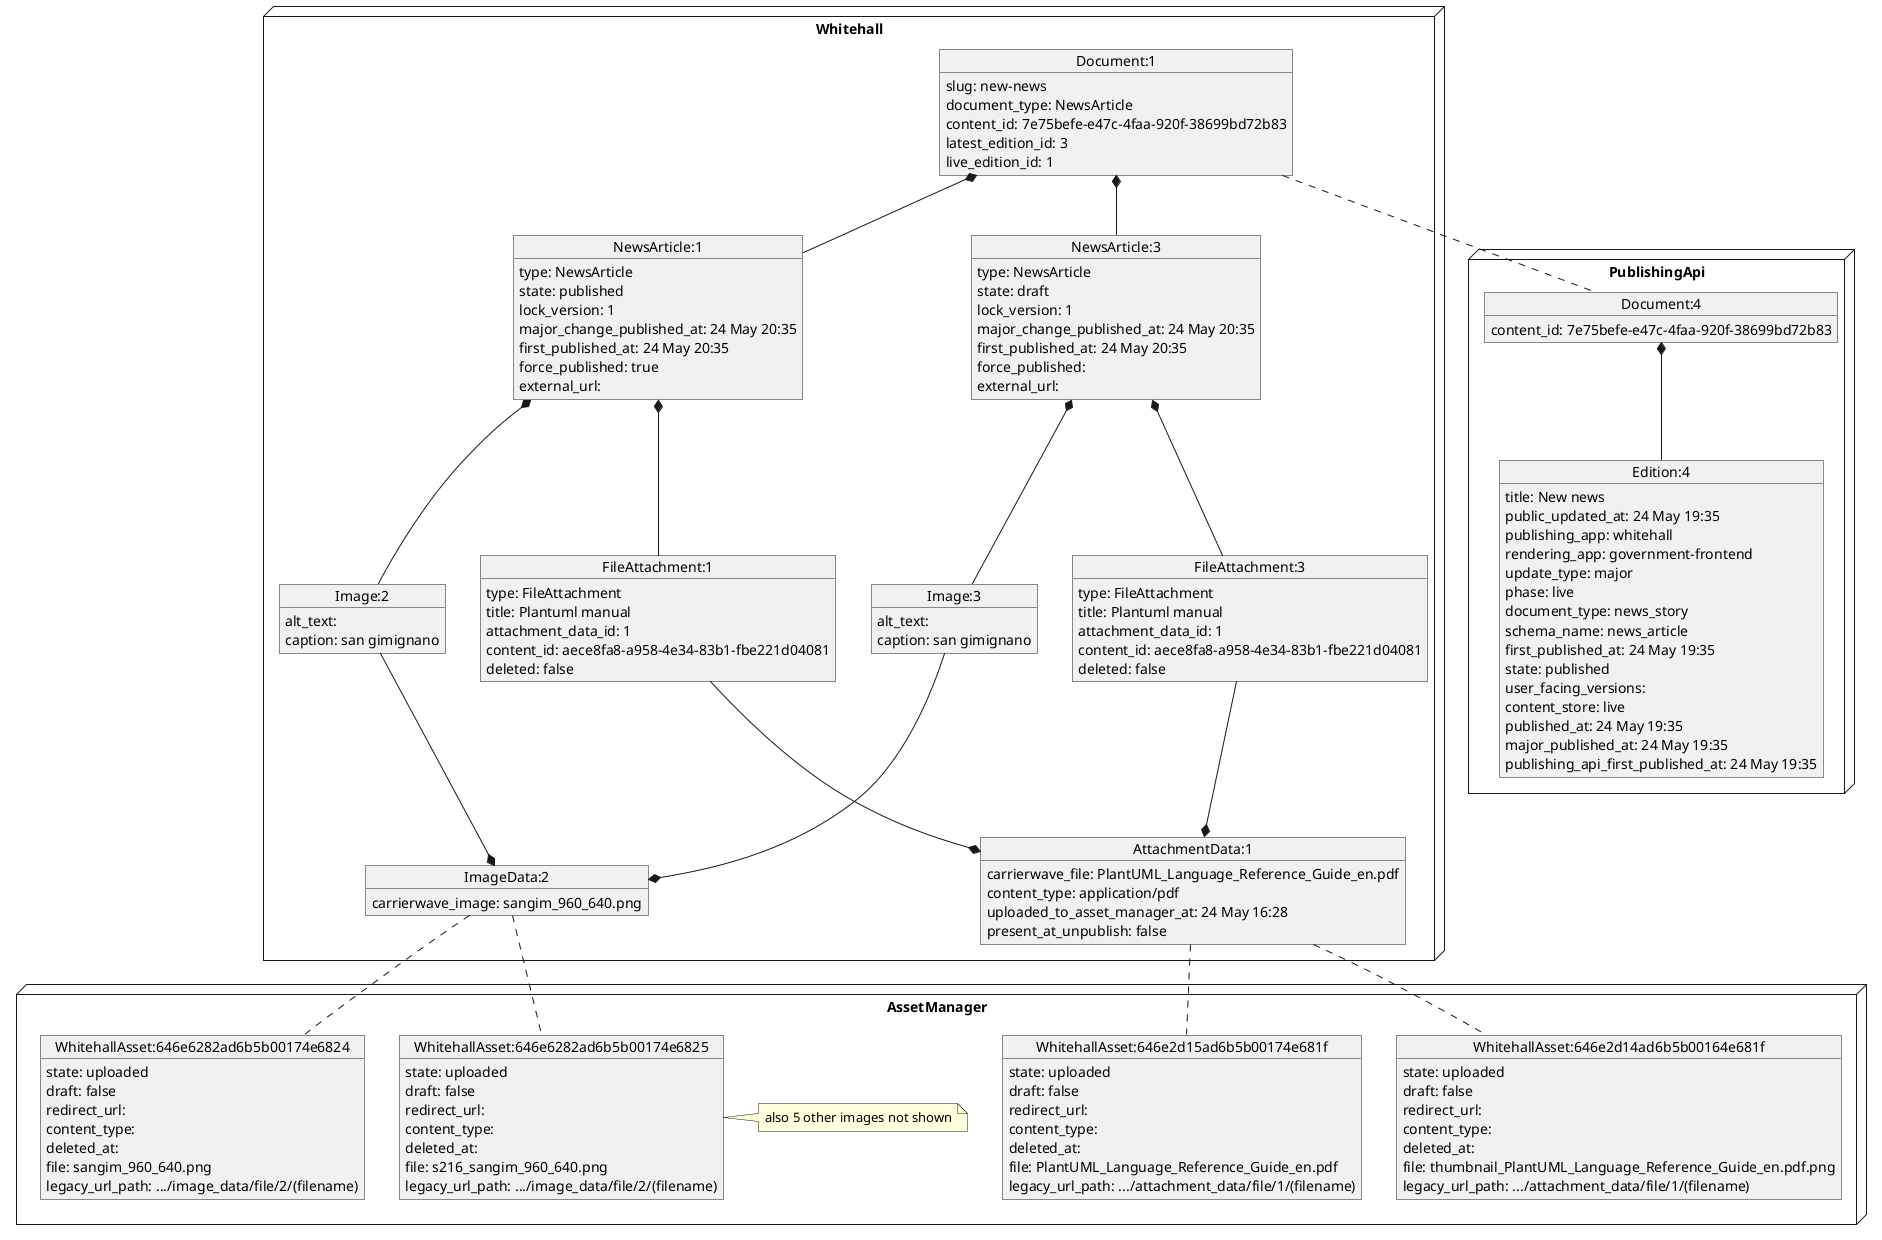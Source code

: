 @startuml
node Whitehall {
object "Document:1" as Document_1 {
  slug: new-news
  document_type: NewsArticle
  content_id: 7e75befe-e47c-4faa-920f-38699bd72b83
  latest_edition_id: 3
  live_edition_id: 1
}
together {
object "NewsArticle:1" as NewsArticle_1 {
  type: NewsArticle
  state: published
  lock_version: 1
  major_change_published_at: 24 May 20:35
  first_published_at: 24 May 20:35
  force_published: true
  external_url:
}
Document_1 *-- NewsArticle_1
object "FileAttachment:1" as FileAttachment_1 {
  type: FileAttachment
  title: Plantuml manual
  attachment_data_id: 1
  content_id: aece8fa8-a958-4e34-83b1-fbe221d04081
  deleted: false
}
NewsArticle_1 *-- FileAttachment_1
object "Image:2" as Image_2 {
  alt_text:
  caption: san gimignano
}
NewsArticle_1 *-- Image_2
}
together {
object "NewsArticle:3" as NewsArticle_3 {
  type: NewsArticle
  state: draft
  lock_version: 1
  major_change_published_at: 24 May 20:35
  first_published_at: 24 May 20:35
  force_published:
  external_url:
}
Document_1 *-- NewsArticle_3
object "FileAttachment:3" as FileAttachment_3 {
  type: FileAttachment
  title: Plantuml manual
  attachment_data_id: 1
  content_id: aece8fa8-a958-4e34-83b1-fbe221d04081
  deleted: false
}
NewsArticle_3 *-- FileAttachment_3
object "Image:3" as Image_3 {
  alt_text:
  caption: san gimignano
}
NewsArticle_3 *-- Image_3
}
object "AttachmentData:1" as AttachmentData_1 {
  carrierwave_file: PlantUML_Language_Reference_Guide_en.pdf
  content_type: application/pdf
  uploaded_to_asset_manager_at: 24 May 16:28
  present_at_unpublish: false
}
AttachmentData_1 *-u- FileAttachment_1
AttachmentData_1 *-u- FileAttachment_3
object "ImageData:2" as ImageData_2 {
  carrierwave_image: sangim_960_640.png
}
ImageData_2 *-u- Image_2
ImageData_2 *-u- Image_3
}
node PublishingApi {
object "Document:4" as pubapi_Document_4 {
  content_id: 7e75befe-e47c-4faa-920f-38699bd72b83
}
object "Edition:4" as pubapi_Edition_4 {
  title: New news
  public_updated_at: 24 May 19:35
  publishing_app: whitehall
  rendering_app: government-frontend
  update_type: major
  phase: live
  document_type: news_story
  schema_name: news_article
  first_published_at: 24 May 19:35
  state: published
  user_facing_versions:
  content_store: live
  published_at: 24 May 19:35
  major_published_at: 24 May 19:35
  publishing_api_first_published_at: 24 May 19:35
}
pubapi_Document_4 *-- pubapi_Edition_4
}
node AssetManager {
together {
object "WhitehallAsset:646e2d14ad6b5b00164e681f" as am_WhitehallAsset_646e2d14ad6b5b00164e681f {
  state: uploaded
  draft: false
  redirect_url:
  content_type:
  deleted_at:
  file: thumbnail_PlantUML_Language_Reference_Guide_en.pdf.png
  legacy_url_path: .../attachment_data/file/1/(filename)
}
object "WhitehallAsset:646e2d15ad6b5b00174e681f" as am_WhitehallAsset_646e2d15ad6b5b00174e681f {
  state: uploaded
  draft: false
  redirect_url:
  content_type:
  deleted_at:
  file: PlantUML_Language_Reference_Guide_en.pdf
  legacy_url_path: .../attachment_data/file/1/(filename)
}
}
together {
object "WhitehallAsset:646e6282ad6b5b00174e6824" as am_WhitehallAsset_646e6282ad6b5b00174e6824 {
  state: uploaded
  draft: false
  redirect_url:
  content_type:
  deleted_at:
  file: sangim_960_640.png
  legacy_url_path: .../image_data/file/2/(filename)
}
object "WhitehallAsset:646e6282ad6b5b00174e6825" as am_WhitehallAsset_646e6282ad6b5b00174e6825 {
  state: uploaded
  draft: false
  redirect_url:
  content_type:
  deleted_at:
  file: s216_sangim_960_640.png
  legacy_url_path: .../image_data/file/2/(filename)
}
note right
 also 5 other images not shown
end note
}
}
Document_1 .. pubapi_Document_4
AttachmentData_1 .. am_WhitehallAsset_646e2d14ad6b5b00164e681f
AttachmentData_1 .. am_WhitehallAsset_646e2d15ad6b5b00174e681f
ImageData_2 .. am_WhitehallAsset_646e6282ad6b5b00174e6824
ImageData_2 .. am_WhitehallAsset_646e6282ad6b5b00174e6825
@enduml